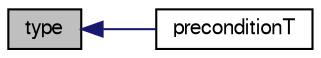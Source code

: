 digraph "type"
{
  bgcolor="transparent";
  edge [fontname="FreeSans",fontsize="10",labelfontname="FreeSans",labelfontsize="10"];
  node [fontname="FreeSans",fontsize="10",shape=record];
  rankdir="LR";
  Node1 [label="type",height=0.2,width=0.4,color="black", fillcolor="grey75", style="filled" fontcolor="black"];
  Node1 -> Node2 [dir="back",color="midnightblue",fontsize="10",style="solid",fontname="FreeSans"];
  Node2 [label="preconditionT",height=0.2,width=0.4,color="black",URL="$a01895.html#a144db0907c2d320167fdb79bf55e5572",tooltip="Return wT the transpose-matrix preconditioned form of. "];
}
